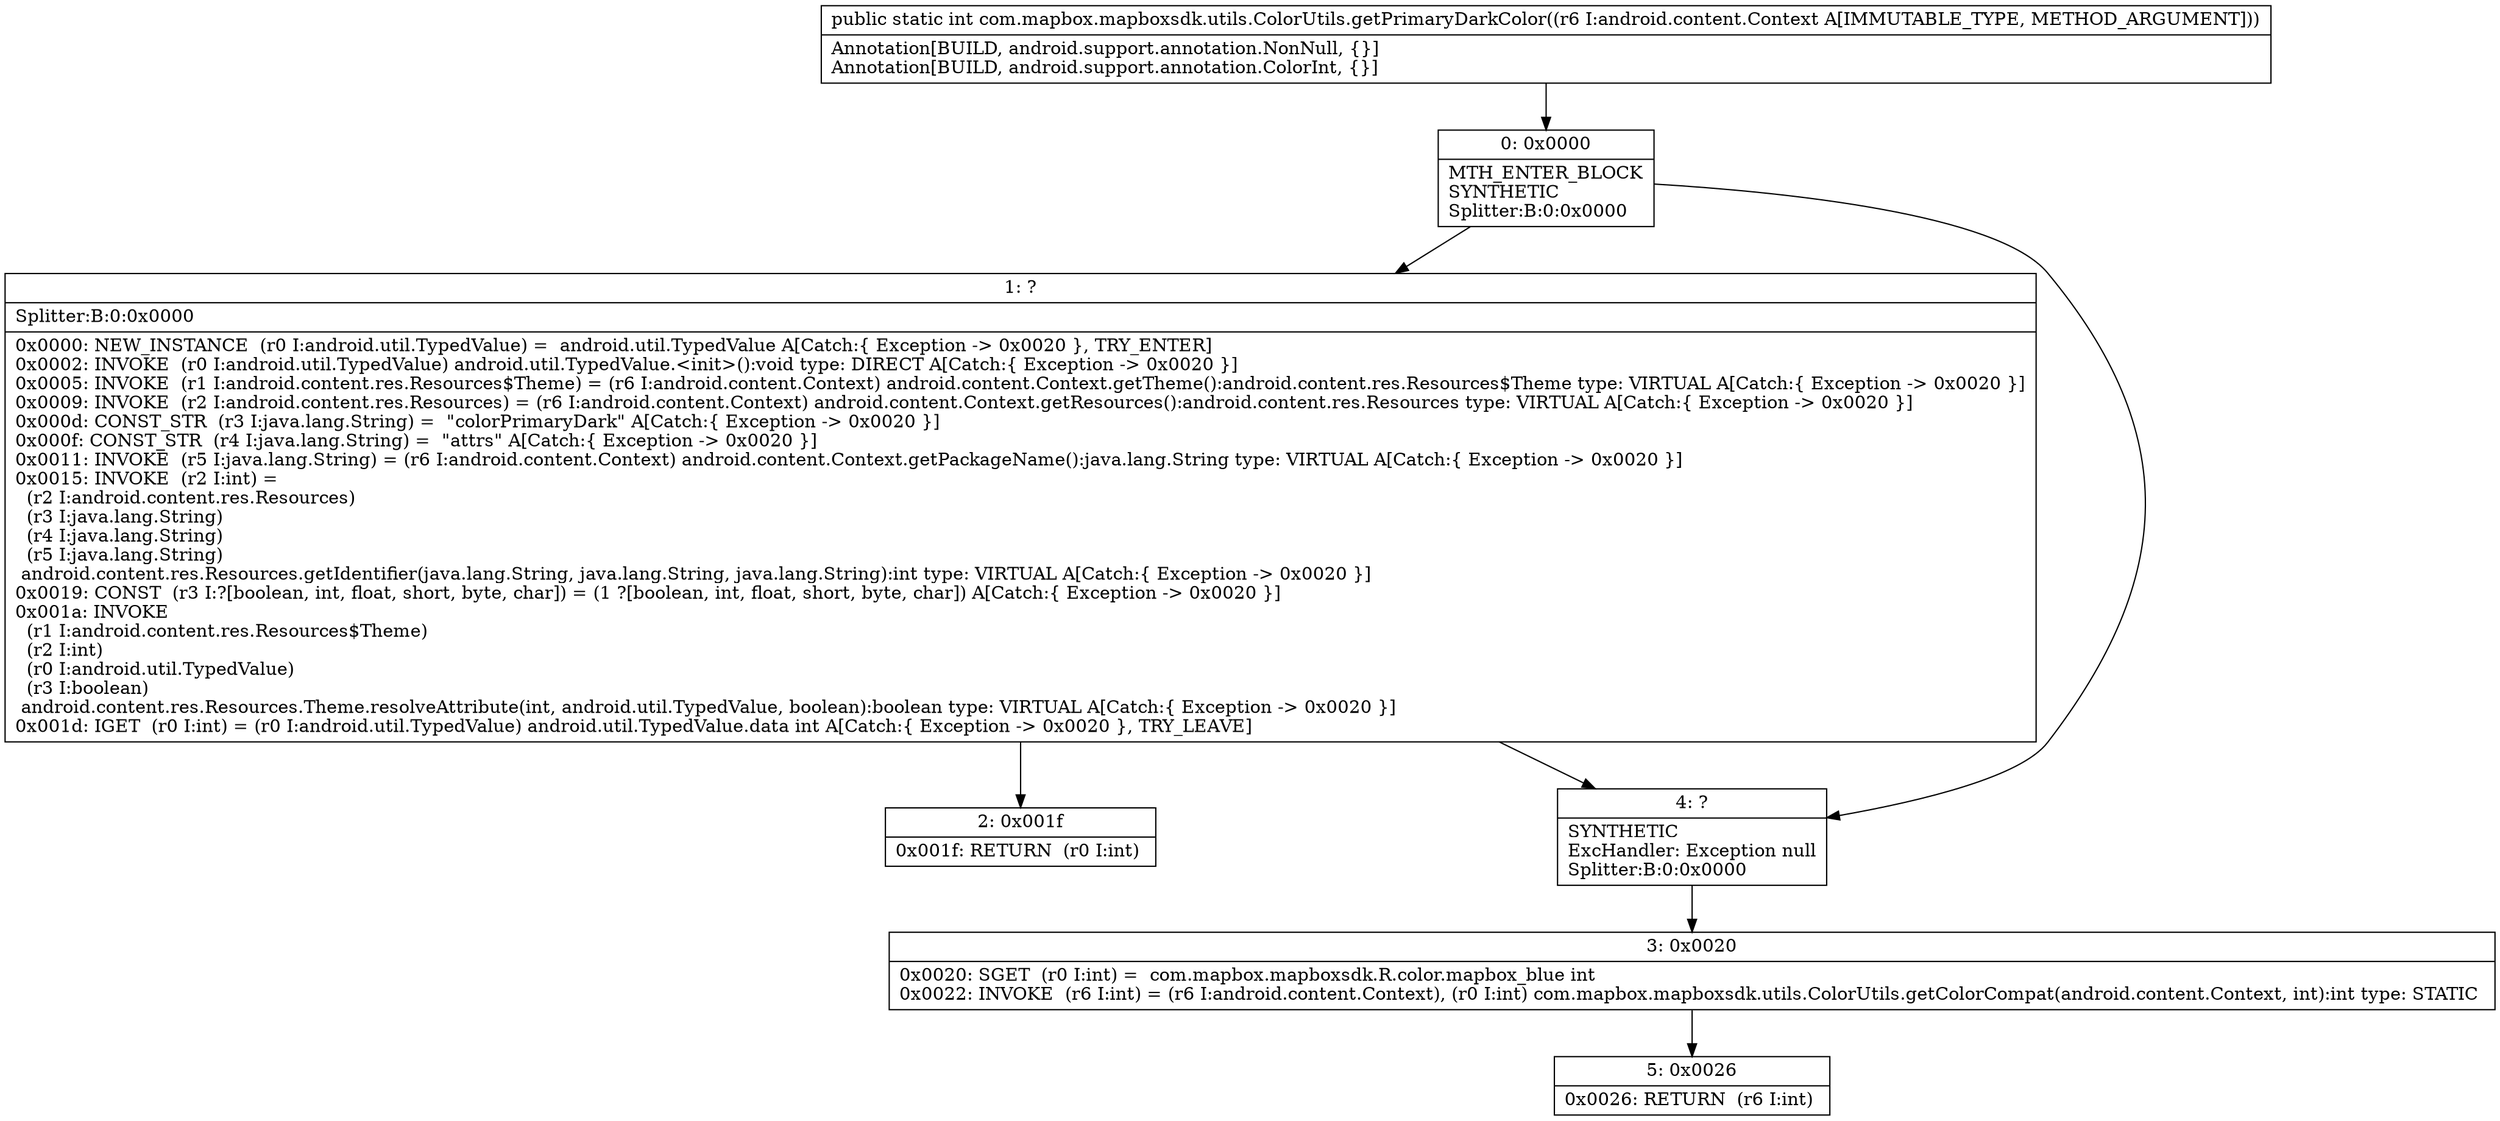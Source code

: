 digraph "CFG forcom.mapbox.mapboxsdk.utils.ColorUtils.getPrimaryDarkColor(Landroid\/content\/Context;)I" {
Node_0 [shape=record,label="{0\:\ 0x0000|MTH_ENTER_BLOCK\lSYNTHETIC\lSplitter:B:0:0x0000\l}"];
Node_1 [shape=record,label="{1\:\ ?|Splitter:B:0:0x0000\l|0x0000: NEW_INSTANCE  (r0 I:android.util.TypedValue) =  android.util.TypedValue A[Catch:\{ Exception \-\> 0x0020 \}, TRY_ENTER]\l0x0002: INVOKE  (r0 I:android.util.TypedValue) android.util.TypedValue.\<init\>():void type: DIRECT A[Catch:\{ Exception \-\> 0x0020 \}]\l0x0005: INVOKE  (r1 I:android.content.res.Resources$Theme) = (r6 I:android.content.Context) android.content.Context.getTheme():android.content.res.Resources$Theme type: VIRTUAL A[Catch:\{ Exception \-\> 0x0020 \}]\l0x0009: INVOKE  (r2 I:android.content.res.Resources) = (r6 I:android.content.Context) android.content.Context.getResources():android.content.res.Resources type: VIRTUAL A[Catch:\{ Exception \-\> 0x0020 \}]\l0x000d: CONST_STR  (r3 I:java.lang.String) =  \"colorPrimaryDark\" A[Catch:\{ Exception \-\> 0x0020 \}]\l0x000f: CONST_STR  (r4 I:java.lang.String) =  \"attrs\" A[Catch:\{ Exception \-\> 0x0020 \}]\l0x0011: INVOKE  (r5 I:java.lang.String) = (r6 I:android.content.Context) android.content.Context.getPackageName():java.lang.String type: VIRTUAL A[Catch:\{ Exception \-\> 0x0020 \}]\l0x0015: INVOKE  (r2 I:int) = \l  (r2 I:android.content.res.Resources)\l  (r3 I:java.lang.String)\l  (r4 I:java.lang.String)\l  (r5 I:java.lang.String)\l android.content.res.Resources.getIdentifier(java.lang.String, java.lang.String, java.lang.String):int type: VIRTUAL A[Catch:\{ Exception \-\> 0x0020 \}]\l0x0019: CONST  (r3 I:?[boolean, int, float, short, byte, char]) = (1 ?[boolean, int, float, short, byte, char]) A[Catch:\{ Exception \-\> 0x0020 \}]\l0x001a: INVOKE  \l  (r1 I:android.content.res.Resources$Theme)\l  (r2 I:int)\l  (r0 I:android.util.TypedValue)\l  (r3 I:boolean)\l android.content.res.Resources.Theme.resolveAttribute(int, android.util.TypedValue, boolean):boolean type: VIRTUAL A[Catch:\{ Exception \-\> 0x0020 \}]\l0x001d: IGET  (r0 I:int) = (r0 I:android.util.TypedValue) android.util.TypedValue.data int A[Catch:\{ Exception \-\> 0x0020 \}, TRY_LEAVE]\l}"];
Node_2 [shape=record,label="{2\:\ 0x001f|0x001f: RETURN  (r0 I:int) \l}"];
Node_3 [shape=record,label="{3\:\ 0x0020|0x0020: SGET  (r0 I:int) =  com.mapbox.mapboxsdk.R.color.mapbox_blue int \l0x0022: INVOKE  (r6 I:int) = (r6 I:android.content.Context), (r0 I:int) com.mapbox.mapboxsdk.utils.ColorUtils.getColorCompat(android.content.Context, int):int type: STATIC \l}"];
Node_4 [shape=record,label="{4\:\ ?|SYNTHETIC\lExcHandler: Exception null\lSplitter:B:0:0x0000\l}"];
Node_5 [shape=record,label="{5\:\ 0x0026|0x0026: RETURN  (r6 I:int) \l}"];
MethodNode[shape=record,label="{public static int com.mapbox.mapboxsdk.utils.ColorUtils.getPrimaryDarkColor((r6 I:android.content.Context A[IMMUTABLE_TYPE, METHOD_ARGUMENT]))  | Annotation[BUILD, android.support.annotation.NonNull, \{\}]\lAnnotation[BUILD, android.support.annotation.ColorInt, \{\}]\l}"];
MethodNode -> Node_0;
Node_0 -> Node_1;
Node_0 -> Node_4;
Node_1 -> Node_2;
Node_1 -> Node_4;
Node_3 -> Node_5;
Node_4 -> Node_3;
}

